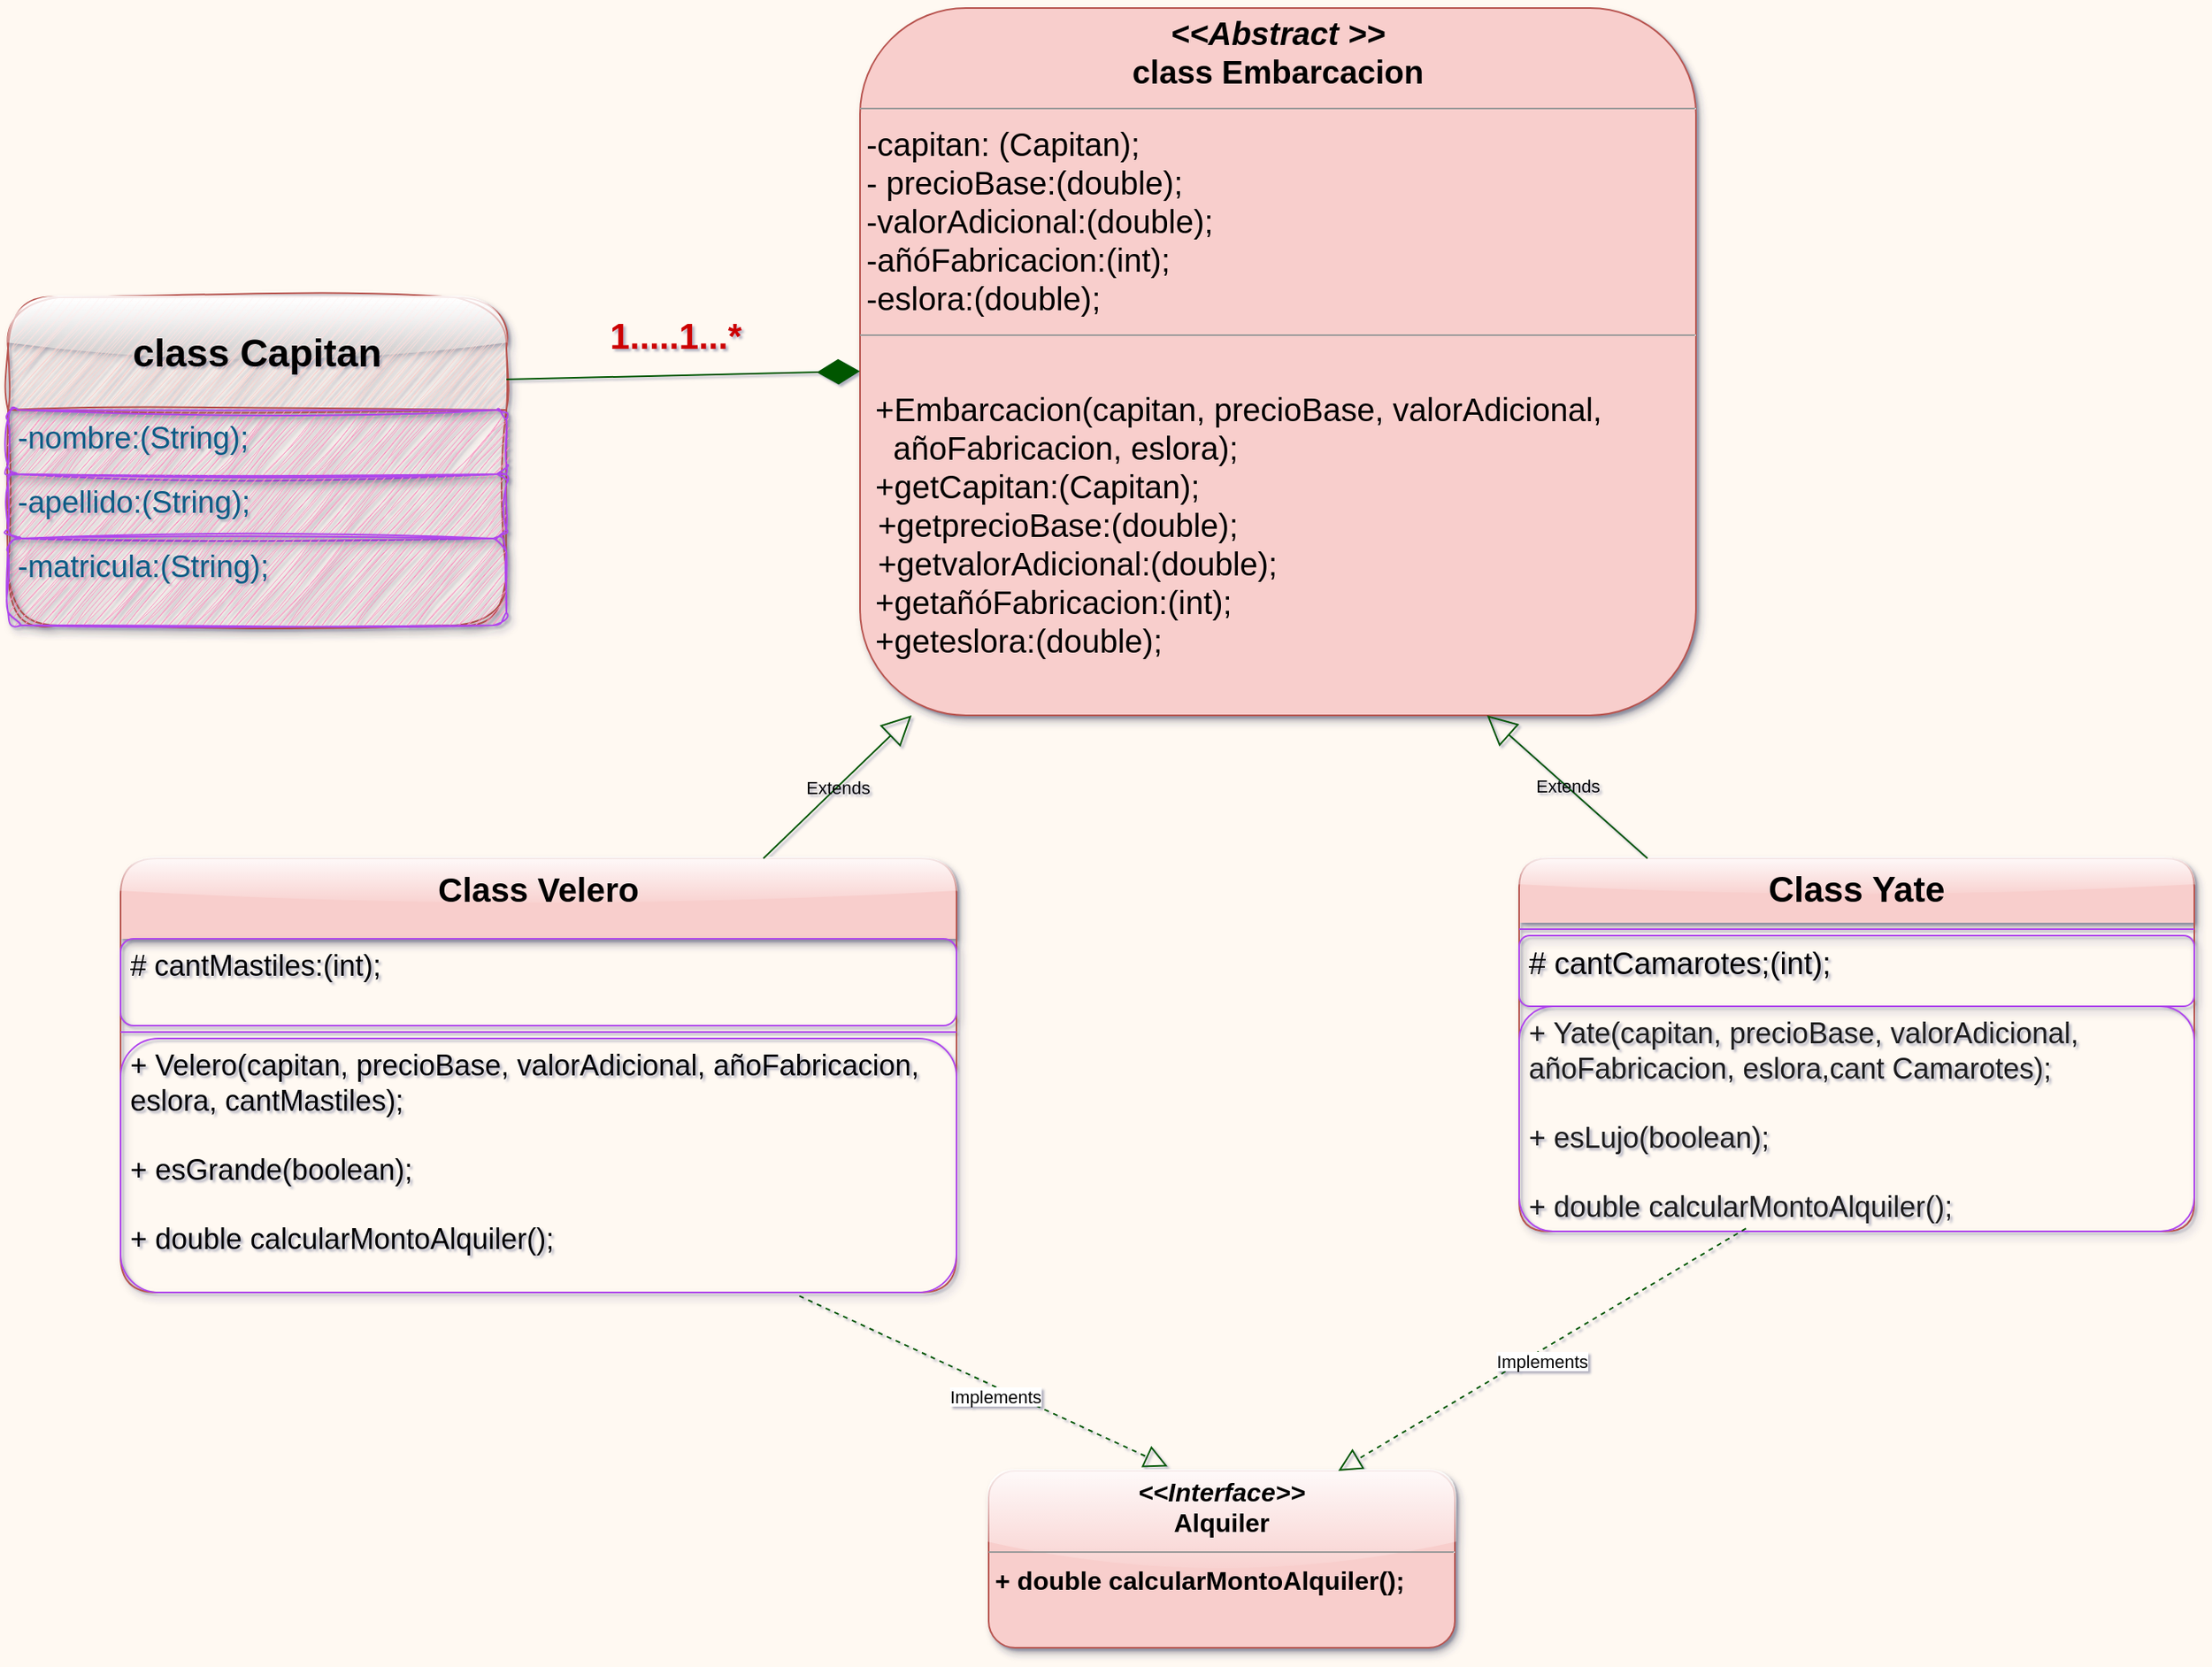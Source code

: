 <mxfile version="21.6.8" type="github">
  <diagram name="Página-1" id="jO0E5KtSAngkffYx32OW">
    <mxGraphModel dx="3017" dy="2392" grid="1" gridSize="10" guides="1" tooltips="1" connect="1" arrows="1" fold="1" page="1" pageScale="1" pageWidth="980" pageHeight="1390" background="#FFF9F2" math="0" shadow="1">
      <root>
        <mxCell id="0" />
        <mxCell id="1" parent="0" />
        <mxCell id="jv5lSpfr6PYl849p19F1-1" value="&lt;p style=&quot;margin: 4px 0px 0px; text-align: center; font-size: 16px;&quot;&gt;&lt;font color=&quot;#000000&quot; style=&quot;font-size: 16px;&quot;&gt;&lt;b&gt;&lt;i style=&quot;&quot;&gt;&amp;lt;&amp;lt;Interface&amp;gt;&amp;gt;&lt;/i&gt;&lt;br&gt;Alquiler&lt;/b&gt;&lt;/font&gt;&lt;/p&gt;&lt;hr style=&quot;font-size: 16px;&quot; size=&quot;1&quot;&gt;&lt;p style=&quot;margin: 0px 0px 0px 4px; font-size: 16px;&quot;&gt;&lt;font color=&quot;#000000&quot; style=&quot;font-size: 16px;&quot;&gt;&lt;b&gt;+&amp;nbsp;&lt;span style=&quot;--tw-border-spacing-x: 0; --tw-border-spacing-y: 0; --tw-translate-x: 0; --tw-translate-y: 0; --tw-rotate: 0; --tw-skew-x: 0; --tw-skew-y: 0; --tw-scale-x: 1; --tw-scale-y: 1; --tw-pan-x: ; --tw-pan-y: ; --tw-pinch-zoom: ; --tw-scroll-snap-strictness: proximity; --tw-ordinal: ; --tw-slashed-zero: ; --tw-numeric-figure: ; --tw-numeric-spacing: ; --tw-numeric-fraction: ; --tw-ring-inset: ; --tw-ring-offset-width: 0px; --tw-ring-offset-color: #fff; --tw-ring-color: rgb(59 130 246 / .5); --tw-ring-offset-shadow: 0 0 #0000; --tw-ring-shadow: 0 0 #0000; --tw-shadow: 0 0 #0000; --tw-shadow-colored: 0 0 #0000; --tw-blur: ; --tw-brightness: ; --tw-contrast: ; --tw-grayscale: ; --tw-hue-rotate: ; --tw-invert: ; --tw-saturate: ; --tw-sepia: ; --tw-drop-shadow: ; --tw-backdrop-blur: ; --tw-backdrop-brightness: ; --tw-backdrop-contrast: ; --tw-backdrop-grayscale: ; --tw-backdrop-hue-rotate: ; --tw-backdrop-invert: ; --tw-backdrop-opacity: ; --tw-backdrop-saturate: ; --tw-backdrop-sepia: ; border-color: var(--border-color); background-color: initial;&quot;&gt;double calcularMontoAlquiler();&lt;/span&gt;&lt;/b&gt;&lt;/font&gt;&lt;br&gt;&lt;/p&gt;" style="verticalAlign=top;align=left;overflow=fill;fontSize=12;fontFamily=Helvetica;html=1;whiteSpace=wrap;shadow=1;glass=1;rounded=1;fillColor=#f8cecc;strokeColor=#b85450;labelBackgroundColor=none;" parent="1" vertex="1">
          <mxGeometry x="190" y="260" width="290" height="110" as="geometry" />
        </mxCell>
        <mxCell id="tVpfk1Q1O8TMySKOHstT-3" value="&lt;br&gt;&lt;span style=&quot;color: rgb(0, 0, 0); font-family: Helvetica; font-size: 11px; font-style: normal; font-variant-ligatures: normal; font-variant-caps: normal; font-weight: 400; letter-spacing: normal; orphans: 2; text-align: center; text-indent: 0px; text-transform: none; widows: 2; word-spacing: 0px; -webkit-text-stroke-width: 0px; background-color: rgb(255, 255, 255); text-decoration-thickness: initial; text-decoration-style: initial; text-decoration-color: initial; float: none; display: inline !important;&quot;&gt;Implements&lt;br&gt;&lt;/span&gt;" style="endArrow=block;dashed=1;endFill=0;endSize=12;html=1;rounded=0;entryX=0.384;entryY=-0.025;entryDx=0;entryDy=0;entryPerimeter=0;exitX=0.812;exitY=1.014;exitDx=0;exitDy=0;exitPerimeter=0;strokeColor=#005700;labelBackgroundColor=none;fontColor=default;fillColor=#008a00;" parent="1" source="tVpfk1Q1O8TMySKOHstT-31" target="jv5lSpfr6PYl849p19F1-1" edge="1">
          <mxGeometry x="0.061" width="160" relative="1" as="geometry">
            <mxPoint x="430" y="-40" as="sourcePoint" />
            <mxPoint x="380" y="-150" as="targetPoint" />
            <mxPoint as="offset" />
          </mxGeometry>
        </mxCell>
        <mxCell id="tVpfk1Q1O8TMySKOHstT-10" value="&lt;font color=&quot;#000000&quot; style=&quot;font-size: 24px;&quot;&gt;&lt;b&gt;class Capitan&lt;/b&gt;&lt;/font&gt;" style="swimlane;fontStyle=0;childLayout=stackLayout;horizontal=1;startSize=70;fillColor=#f8cecc;horizontalStack=0;resizeParent=1;resizeParentMax=0;resizeLast=0;collapsible=1;marginBottom=0;whiteSpace=wrap;html=1;strokeColor=#b85450;rounded=1;swimlaneLine=1;glass=1;sketch=1;curveFitting=1;jiggle=2;shadow=1;labelBackgroundColor=none;" parent="1" vertex="1">
          <mxGeometry x="-420" y="-470" width="310" height="204" as="geometry" />
        </mxCell>
        <mxCell id="tVpfk1Q1O8TMySKOHstT-53" value="&lt;font style=&quot;font-size: 19px;&quot;&gt;-nombre:(String);&lt;/font&gt;" style="text;strokeColor=#AF45ED;fillColor=#F694C1;align=left;verticalAlign=top;spacingLeft=4;spacingRight=4;overflow=hidden;rotatable=0;points=[[0,0.5],[1,0.5]];portConstraint=eastwest;whiteSpace=wrap;html=1;fontSize=12;fontFamily=Helvetica;fontColor=#095C86;rounded=1;shadow=1;glass=0;sketch=1;curveFitting=1;jiggle=2;labelBackgroundColor=none;" parent="tVpfk1Q1O8TMySKOHstT-10" vertex="1">
          <mxGeometry y="70" width="310" height="40" as="geometry" />
        </mxCell>
        <mxCell id="tVpfk1Q1O8TMySKOHstT-54" value="&lt;font style=&quot;font-size: 19px;&quot;&gt;-apellido:(String);&lt;/font&gt;" style="text;strokeColor=#AF45ED;fillColor=#F694C1;align=left;verticalAlign=top;spacingLeft=4;spacingRight=4;overflow=hidden;rotatable=0;points=[[0,0.5],[1,0.5]];portConstraint=eastwest;whiteSpace=wrap;html=1;fontSize=12;fontFamily=Helvetica;fontColor=#095C86;rounded=1;shadow=1;sketch=1;curveFitting=1;jiggle=2;labelBackgroundColor=none;" parent="tVpfk1Q1O8TMySKOHstT-10" vertex="1">
          <mxGeometry y="110" width="310" height="40" as="geometry" />
        </mxCell>
        <mxCell id="tVpfk1Q1O8TMySKOHstT-56" value="&lt;font style=&quot;font-size: 19px;&quot;&gt;-matricula:(String);&lt;/font&gt;" style="text;strokeColor=#AF45ED;fillColor=#F694C1;align=left;verticalAlign=top;spacingLeft=4;spacingRight=4;overflow=hidden;rotatable=0;points=[[0,0.5],[1,0.5]];portConstraint=eastwest;whiteSpace=wrap;html=1;fontSize=12;fontFamily=Helvetica;fontColor=#095C86;rounded=1;shadow=1;sketch=1;curveFitting=1;jiggle=2;labelBackgroundColor=none;" parent="tVpfk1Q1O8TMySKOHstT-10" vertex="1">
          <mxGeometry y="150" width="310" height="54" as="geometry" />
        </mxCell>
        <mxCell id="tVpfk1Q1O8TMySKOHstT-19" value="&lt;p style=&quot;margin: 4px 0px 0px; text-align: center; font-size: 20px;&quot;&gt;&lt;font color=&quot;#000000&quot; style=&quot;font-size: 20px;&quot;&gt;&lt;b&gt;&lt;i style=&quot;&quot;&gt;&amp;lt;&amp;lt;Abstract &amp;gt;&amp;gt;&lt;/i&gt;&lt;br&gt;class Embarcacion&lt;/b&gt;&lt;br&gt;&lt;/font&gt;&lt;/p&gt;&lt;hr style=&quot;font-size: 20px;&quot; size=&quot;1&quot;&gt;&lt;p style=&quot;margin: 0px 0px 0px 4px; font-size: 20px;&quot;&gt;&lt;font color=&quot;#000000&quot; style=&quot;font-size: 20px;&quot;&gt;-capitan: (Capitan);&lt;br&gt;- precioBase:(double);&lt;/font&gt;&lt;/p&gt;&lt;p style=&quot;margin: 0px 0px 0px 4px; font-size: 20px;&quot;&gt;&lt;font color=&quot;#000000&quot; style=&quot;font-size: 20px;&quot;&gt;-valorAdicional:(double);&lt;/font&gt;&lt;/p&gt;&lt;p style=&quot;margin: 0px 0px 0px 4px; font-size: 20px;&quot;&gt;&lt;font color=&quot;#000000&quot; style=&quot;font-size: 20px;&quot;&gt;-añóFabricacion:(int);&lt;/font&gt;&lt;/p&gt;&lt;p style=&quot;margin: 0px 0px 0px 4px; font-size: 20px;&quot;&gt;&lt;font color=&quot;#000000&quot; style=&quot;font-size: 20px;&quot;&gt;-eslora:(double);&lt;/font&gt;&lt;/p&gt;&lt;hr style=&quot;font-size: 20px;&quot; size=&quot;1&quot;&gt;&lt;p style=&quot;margin: 0px 0px 0px 4px; font-size: 20px;&quot;&gt;&lt;font color=&quot;#000000&quot; style=&quot;font-size: 20px;&quot;&gt;&lt;br&gt;&amp;nbsp;+Embarcacion(capitan, precioBase, valorAdicional,&amp;nbsp; &amp;nbsp; &amp;nbsp; &amp;nbsp; &amp;nbsp; &amp;nbsp; &amp;nbsp;añoFabricacion, eslora);&lt;/font&gt;&lt;/p&gt;&lt;p style=&quot;margin: 0px 0px 0px 4px; font-size: 20px;&quot;&gt;&lt;font color=&quot;#000000&quot; style=&quot;font-size: 20px;&quot;&gt;&amp;nbsp;+getCapitan:(Capitan);&amp;nbsp;&lt;/font&gt;&lt;/p&gt;&lt;font color=&quot;#000000&quot; style=&quot;font-size: 20px;&quot;&gt;&amp;nbsp; +getprecioBase:(double);&lt;br&gt;&amp;nbsp; +getvalorAdicional:(double);&lt;/font&gt;&lt;p style=&quot;--tw-border-spacing-x: 0; --tw-border-spacing-y: 0; --tw-translate-x: 0; --tw-translate-y: 0; --tw-rotate: 0; --tw-skew-x: 0; --tw-skew-y: 0; --tw-scale-x: 1; --tw-scale-y: 1; --tw-pan-x: ; --tw-pan-y: ; --tw-pinch-zoom: ; --tw-scroll-snap-strictness: proximity; --tw-ordinal: ; --tw-slashed-zero: ; --tw-numeric-figure: ; --tw-numeric-spacing: ; --tw-numeric-fraction: ; --tw-ring-inset: ; --tw-ring-offset-width: 0px; --tw-ring-offset-color: #fff; --tw-ring-color: rgb(59 130 246 / .5); --tw-ring-offset-shadow: 0 0 #0000; --tw-ring-shadow: 0 0 #0000; --tw-shadow: 0 0 #0000; --tw-shadow-colored: 0 0 #0000; --tw-blur: ; --tw-brightness: ; --tw-contrast: ; --tw-grayscale: ; --tw-hue-rotate: ; --tw-invert: ; --tw-saturate: ; --tw-sepia: ; --tw-drop-shadow: ; --tw-backdrop-blur: ; --tw-backdrop-brightness: ; --tw-backdrop-contrast: ; --tw-backdrop-grayscale: ; --tw-backdrop-hue-rotate: ; --tw-backdrop-invert: ; --tw-backdrop-opacity: ; --tw-backdrop-saturate: ; --tw-backdrop-sepia: ; border-color: var(--border-color); margin: 0px 0px 0px 4px; font-size: 20px;&quot;&gt;&lt;font color=&quot;#000000&quot; style=&quot;font-size: 20px;&quot;&gt;&amp;nbsp;+getañóFabricacion:(int);&lt;/font&gt;&lt;/p&gt;&lt;p style=&quot;--tw-border-spacing-x: 0; --tw-border-spacing-y: 0; --tw-translate-x: 0; --tw-translate-y: 0; --tw-rotate: 0; --tw-skew-x: 0; --tw-skew-y: 0; --tw-scale-x: 1; --tw-scale-y: 1; --tw-pan-x: ; --tw-pan-y: ; --tw-pinch-zoom: ; --tw-scroll-snap-strictness: proximity; --tw-ordinal: ; --tw-slashed-zero: ; --tw-numeric-figure: ; --tw-numeric-spacing: ; --tw-numeric-fraction: ; --tw-ring-inset: ; --tw-ring-offset-width: 0px; --tw-ring-offset-color: #fff; --tw-ring-color: rgb(59 130 246 / .5); --tw-ring-offset-shadow: 0 0 #0000; --tw-ring-shadow: 0 0 #0000; --tw-shadow: 0 0 #0000; --tw-shadow-colored: 0 0 #0000; --tw-blur: ; --tw-brightness: ; --tw-contrast: ; --tw-grayscale: ; --tw-hue-rotate: ; --tw-invert: ; --tw-saturate: ; --tw-sepia: ; --tw-drop-shadow: ; --tw-backdrop-blur: ; --tw-backdrop-brightness: ; --tw-backdrop-contrast: ; --tw-backdrop-grayscale: ; --tw-backdrop-hue-rotate: ; --tw-backdrop-invert: ; --tw-backdrop-opacity: ; --tw-backdrop-saturate: ; --tw-backdrop-sepia: ; border-color: var(--border-color); margin: 0px 0px 0px 4px; font-size: 20px;&quot;&gt;&lt;font color=&quot;#000000&quot; style=&quot;font-size: 20px;&quot;&gt;&amp;nbsp;+geteslora:(double);&lt;/font&gt;&lt;/p&gt;" style="verticalAlign=top;align=left;overflow=fill;fontSize=12;fontFamily=Helvetica;html=1;whiteSpace=wrap;fillColor=#f8cecc;strokeColor=#b85450;rounded=1;shadow=1;glass=0;labelBackgroundColor=none;" parent="1" vertex="1">
          <mxGeometry x="110" y="-650" width="520" height="440" as="geometry" />
        </mxCell>
        <mxCell id="tVpfk1Q1O8TMySKOHstT-24" value="&lt;font color=&quot;#000000&quot; style=&quot;font-size: 22px;&quot;&gt;Class Yate&lt;/font&gt;" style="swimlane;fontStyle=1;align=center;verticalAlign=top;childLayout=stackLayout;horizontal=1;startSize=40;horizontalStack=0;resizeParent=1;resizeParentMax=0;resizeLast=0;collapsible=1;marginBottom=0;whiteSpace=wrap;html=1;rounded=1;shadow=1;glass=1;swimlaneLine=0;fillColor=#f8cecc;strokeColor=#b85450;labelBackgroundColor=none;" parent="1" vertex="1">
          <mxGeometry x="520" y="-121" width="420" height="232" as="geometry" />
        </mxCell>
        <mxCell id="tVpfk1Q1O8TMySKOHstT-26" value="" style="line;strokeWidth=1;fillColor=none;align=left;verticalAlign=middle;spacingTop=-1;spacingLeft=3;spacingRight=3;rotatable=0;labelPosition=right;points=[];portConstraint=eastwest;strokeColor=#AF45ED;labelBackgroundColor=none;fontColor=#095C86;" parent="tVpfk1Q1O8TMySKOHstT-24" vertex="1">
          <mxGeometry y="40" width="420" height="8" as="geometry" />
        </mxCell>
        <mxCell id="tVpfk1Q1O8TMySKOHstT-25" value="&lt;font color=&quot;#000000&quot; style=&quot;font-size: 19px;&quot;&gt;# cantCamarotes;(int);&lt;/font&gt;" style="text;strokeColor=#AF45ED;fillColor=none;align=left;verticalAlign=top;spacingLeft=4;spacingRight=4;overflow=hidden;rotatable=0;points=[[0,0.5],[1,0.5]];portConstraint=eastwest;whiteSpace=wrap;html=1;fontColor=#095C86;rounded=1;shadow=1;labelBackgroundColor=none;" parent="tVpfk1Q1O8TMySKOHstT-24" vertex="1">
          <mxGeometry y="48" width="420" height="44" as="geometry" />
        </mxCell>
        <mxCell id="tVpfk1Q1O8TMySKOHstT-27" value="&lt;font color=&quot;#1a1a1a&quot; style=&quot;font-size: 18px;&quot;&gt;+ Yate(capitan, precioBase, valorAdicional, añoFabricacion, eslora,cant Camarotes);&lt;br&gt;&lt;br style=&quot;--tw-border-spacing-x: 0; --tw-border-spacing-y: 0; --tw-translate-x: 0; --tw-translate-y: 0; --tw-rotate: 0; --tw-skew-x: 0; --tw-skew-y: 0; --tw-scale-x: 1; --tw-scale-y: 1; --tw-pan-x: ; --tw-pan-y: ; --tw-pinch-zoom: ; --tw-scroll-snap-strictness: proximity; --tw-ordinal: ; --tw-slashed-zero: ; --tw-numeric-figure: ; --tw-numeric-spacing: ; --tw-numeric-fraction: ; --tw-ring-inset: ; --tw-ring-offset-width: 0px; --tw-ring-offset-color: #fff; --tw-ring-color: rgb(59 130 246 / .5); --tw-ring-offset-shadow: 0 0 #0000; --tw-ring-shadow: 0 0 #0000; --tw-shadow: 0 0 #0000; --tw-shadow-colored: 0 0 #0000; --tw-blur: ; --tw-brightness: ; --tw-contrast: ; --tw-grayscale: ; --tw-hue-rotate: ; --tw-invert: ; --tw-saturate: ; --tw-sepia: ; --tw-drop-shadow: ; --tw-backdrop-blur: ; --tw-backdrop-brightness: ; --tw-backdrop-contrast: ; --tw-backdrop-grayscale: ; --tw-backdrop-hue-rotate: ; --tw-backdrop-invert: ; --tw-backdrop-opacity: ; --tw-backdrop-saturate: ; --tw-backdrop-sepia: ; border-color: var(--border-color);&quot;&gt;+&amp;nbsp;esLujo(boolean);&lt;br&gt;&lt;br style=&quot;--tw-border-spacing-x: 0; --tw-border-spacing-y: 0; --tw-translate-x: 0; --tw-translate-y: 0; --tw-rotate: 0; --tw-skew-x: 0; --tw-skew-y: 0; --tw-scale-x: 1; --tw-scale-y: 1; --tw-pan-x: ; --tw-pan-y: ; --tw-pinch-zoom: ; --tw-scroll-snap-strictness: proximity; --tw-ordinal: ; --tw-slashed-zero: ; --tw-numeric-figure: ; --tw-numeric-spacing: ; --tw-numeric-fraction: ; --tw-ring-inset: ; --tw-ring-offset-width: 0px; --tw-ring-offset-color: #fff; --tw-ring-color: rgb(59 130 246 / .5); --tw-ring-offset-shadow: 0 0 #0000; --tw-ring-shadow: 0 0 #0000; --tw-shadow: 0 0 #0000; --tw-shadow-colored: 0 0 #0000; --tw-blur: ; --tw-brightness: ; --tw-contrast: ; --tw-grayscale: ; --tw-hue-rotate: ; --tw-invert: ; --tw-saturate: ; --tw-sepia: ; --tw-drop-shadow: ; --tw-backdrop-blur: ; --tw-backdrop-brightness: ; --tw-backdrop-contrast: ; --tw-backdrop-grayscale: ; --tw-backdrop-hue-rotate: ; --tw-backdrop-invert: ; --tw-backdrop-opacity: ; --tw-backdrop-saturate: ; --tw-backdrop-sepia: ; border-color: var(--border-color);&quot;&gt;+&amp;nbsp;double calcularMontoAlquiler();&lt;/font&gt;" style="text;strokeColor=#AF45ED;fillColor=none;align=left;verticalAlign=top;spacingLeft=4;spacingRight=4;overflow=hidden;rotatable=0;points=[[0,0.5],[1,0.5]];portConstraint=eastwest;whiteSpace=wrap;html=1;rounded=1;labelBackgroundColor=none;fontColor=#095C86;" parent="tVpfk1Q1O8TMySKOHstT-24" vertex="1">
          <mxGeometry y="92" width="420" height="140" as="geometry" />
        </mxCell>
        <mxCell id="tVpfk1Q1O8TMySKOHstT-28" value="&lt;font color=&quot;#000000&quot; style=&quot;font-size: 21px;&quot;&gt;Class Velero&lt;/font&gt;" style="swimlane;fontStyle=1;align=center;verticalAlign=top;childLayout=stackLayout;horizontal=1;startSize=50;horizontalStack=0;resizeParent=1;resizeParentMax=0;resizeLast=0;collapsible=1;marginBottom=0;whiteSpace=wrap;html=1;fillColor=#f8cecc;strokeColor=#b85450;shadow=1;swimlaneLine=0;glass=1;rounded=1;labelBackgroundColor=none;" parent="1" vertex="1">
          <mxGeometry x="-350" y="-121" width="520" height="270" as="geometry" />
        </mxCell>
        <mxCell id="tVpfk1Q1O8TMySKOHstT-29" value="&lt;font color=&quot;#000000&quot; style=&quot;font-size: 18px;&quot;&gt;# cantMastiles:(int);&lt;/font&gt;" style="text;strokeColor=#AF45ED;fillColor=none;align=left;verticalAlign=top;spacingLeft=4;spacingRight=4;overflow=hidden;rotatable=0;points=[[0,0.5],[1,0.5]];portConstraint=eastwest;whiteSpace=wrap;html=1;fontColor=#095C86;rounded=1;shadow=1;labelBackgroundColor=none;" parent="tVpfk1Q1O8TMySKOHstT-28" vertex="1">
          <mxGeometry y="50" width="520" height="54" as="geometry" />
        </mxCell>
        <mxCell id="tVpfk1Q1O8TMySKOHstT-30" value="" style="line;strokeWidth=1;fillColor=none;align=left;verticalAlign=middle;spacingTop=-1;spacingLeft=3;spacingRight=3;rotatable=0;labelPosition=right;points=[];portConstraint=eastwest;strokeColor=#AF45ED;labelBackgroundColor=none;fontColor=#095C86;" parent="tVpfk1Q1O8TMySKOHstT-28" vertex="1">
          <mxGeometry y="104" width="520" height="8" as="geometry" />
        </mxCell>
        <mxCell id="tVpfk1Q1O8TMySKOHstT-31" value="&lt;font style=&quot;font-size: 18px;&quot;&gt;&lt;font color=&quot;#000000&quot;&gt;+ Velero(capitan, precioBase, valorAdicional, añoFabricacion, eslora, cantMastiles);&lt;br&gt;&lt;br&gt;+&amp;nbsp;esGrande(boolean);&lt;br&gt;&lt;br&gt;+&amp;nbsp;&lt;/font&gt;&lt;span style=&quot;background-color: initial;&quot;&gt;&lt;font color=&quot;#000000&quot;&gt;double calcularMontoAlquiler();&lt;br&gt;&lt;/font&gt;&lt;br&gt;&lt;/span&gt;&lt;/font&gt;" style="text;strokeColor=#AF45ED;fillColor=none;align=left;verticalAlign=top;spacingLeft=4;spacingRight=4;overflow=hidden;rotatable=0;points=[[0,0.5],[1,0.5]];portConstraint=eastwest;whiteSpace=wrap;html=1;rounded=1;labelBackgroundColor=none;fontColor=#095C86;" parent="tVpfk1Q1O8TMySKOHstT-28" vertex="1">
          <mxGeometry y="112" width="520" height="158" as="geometry" />
        </mxCell>
        <mxCell id="tVpfk1Q1O8TMySKOHstT-42" value="Extends" style="endArrow=block;endSize=16;endFill=0;html=1;rounded=0;strokeColor=#005700;labelBackgroundColor=none;fontColor=default;fillColor=#008a00;" parent="1" source="tVpfk1Q1O8TMySKOHstT-28" target="tVpfk1Q1O8TMySKOHstT-19" edge="1">
          <mxGeometry width="160" relative="1" as="geometry">
            <mxPoint x="260" y="-140" as="sourcePoint" />
            <mxPoint x="475.53" y="-289.998" as="targetPoint" />
          </mxGeometry>
        </mxCell>
        <mxCell id="tVpfk1Q1O8TMySKOHstT-45" value="Extends" style="endArrow=block;endSize=16;endFill=0;html=1;rounded=0;entryX=0.75;entryY=1;entryDx=0;entryDy=0;strokeColor=#005700;labelBackgroundColor=none;fontColor=default;fillColor=#008a00;" parent="1" source="tVpfk1Q1O8TMySKOHstT-24" target="tVpfk1Q1O8TMySKOHstT-19" edge="1">
          <mxGeometry width="160" relative="1" as="geometry">
            <mxPoint x="420" y="-151" as="sourcePoint" />
            <mxPoint x="633" y="-291" as="targetPoint" />
          </mxGeometry>
        </mxCell>
        <mxCell id="tVpfk1Q1O8TMySKOHstT-46" value="&lt;font size=&quot;1&quot; color=&quot;#cc0000&quot;&gt;&lt;b style=&quot;font-size: 22px;&quot;&gt;1.....1...*&lt;/b&gt;&lt;/font&gt;" style="text;html=1;align=center;verticalAlign=middle;resizable=0;points=[];autosize=1;strokeColor=none;fillColor=none;labelBackgroundColor=none;fontColor=#095C86;" parent="1" vertex="1">
          <mxGeometry x="-60" y="-465" width="110" height="40" as="geometry" />
        </mxCell>
        <mxCell id="tVpfk1Q1O8TMySKOHstT-58" value="" style="endArrow=diamondThin;endFill=1;endSize=24;html=1;rounded=0;fontFamily=Helvetica;fontSize=12;fontColor=default;exitX=1;exitY=0.25;exitDx=0;exitDy=0;strokeColor=#005700;labelBackgroundColor=none;fillColor=#008a00;" parent="1" source="tVpfk1Q1O8TMySKOHstT-10" target="tVpfk1Q1O8TMySKOHstT-19" edge="1">
          <mxGeometry width="160" relative="1" as="geometry">
            <mxPoint x="120" y="-380" as="sourcePoint" />
            <mxPoint x="280" y="-380" as="targetPoint" />
          </mxGeometry>
        </mxCell>
        <mxCell id="tVpfk1Q1O8TMySKOHstT-60" value="&lt;br&gt;&lt;span style=&quot;color: rgb(0, 0, 0); font-family: Helvetica; font-size: 11px; font-style: normal; font-variant-ligatures: normal; font-variant-caps: normal; font-weight: 400; letter-spacing: normal; orphans: 2; text-align: center; text-indent: 0px; text-transform: none; widows: 2; word-spacing: 0px; -webkit-text-stroke-width: 0px; background-color: rgb(255, 255, 255); text-decoration-thickness: initial; text-decoration-style: initial; text-decoration-color: initial; float: none; display: inline !important;&quot;&gt;Implements&lt;br&gt;&lt;/span&gt;" style="endArrow=block;dashed=1;endFill=0;endSize=12;html=1;rounded=0;entryX=0.75;entryY=0;entryDx=0;entryDy=0;exitX=0.336;exitY=0.987;exitDx=0;exitDy=0;exitPerimeter=0;strokeColor=#005700;labelBackgroundColor=none;fontColor=default;fillColor=#008a00;" parent="1" source="tVpfk1Q1O8TMySKOHstT-27" target="jv5lSpfr6PYl849p19F1-1" edge="1">
          <mxGeometry width="160" relative="1" as="geometry">
            <mxPoint x="400" y="81" as="sourcePoint" />
            <mxPoint x="497" y="238" as="targetPoint" />
          </mxGeometry>
        </mxCell>
      </root>
    </mxGraphModel>
  </diagram>
</mxfile>
